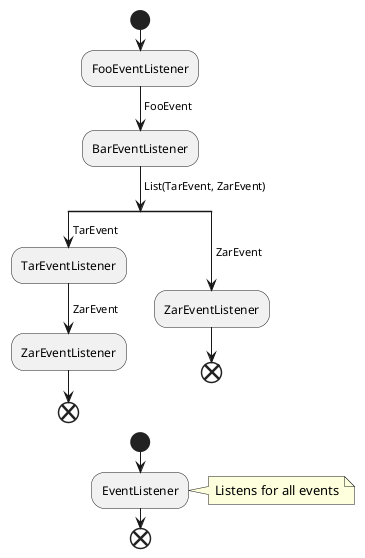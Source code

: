 @startuml

start

:FooEventListener;
-> FooEvent;
:BarEventListener;
-> List(TarEvent, ZarEvent);
split
    -> TarEvent;
    :TarEventListener;
    -> ZarEvent;
    :ZarEventListener;
    end
split again
    -> ZarEvent;
    :ZarEventListener;
    end
end split

start
   :EventListener;
   note right: Listens for all events
end

@enduml